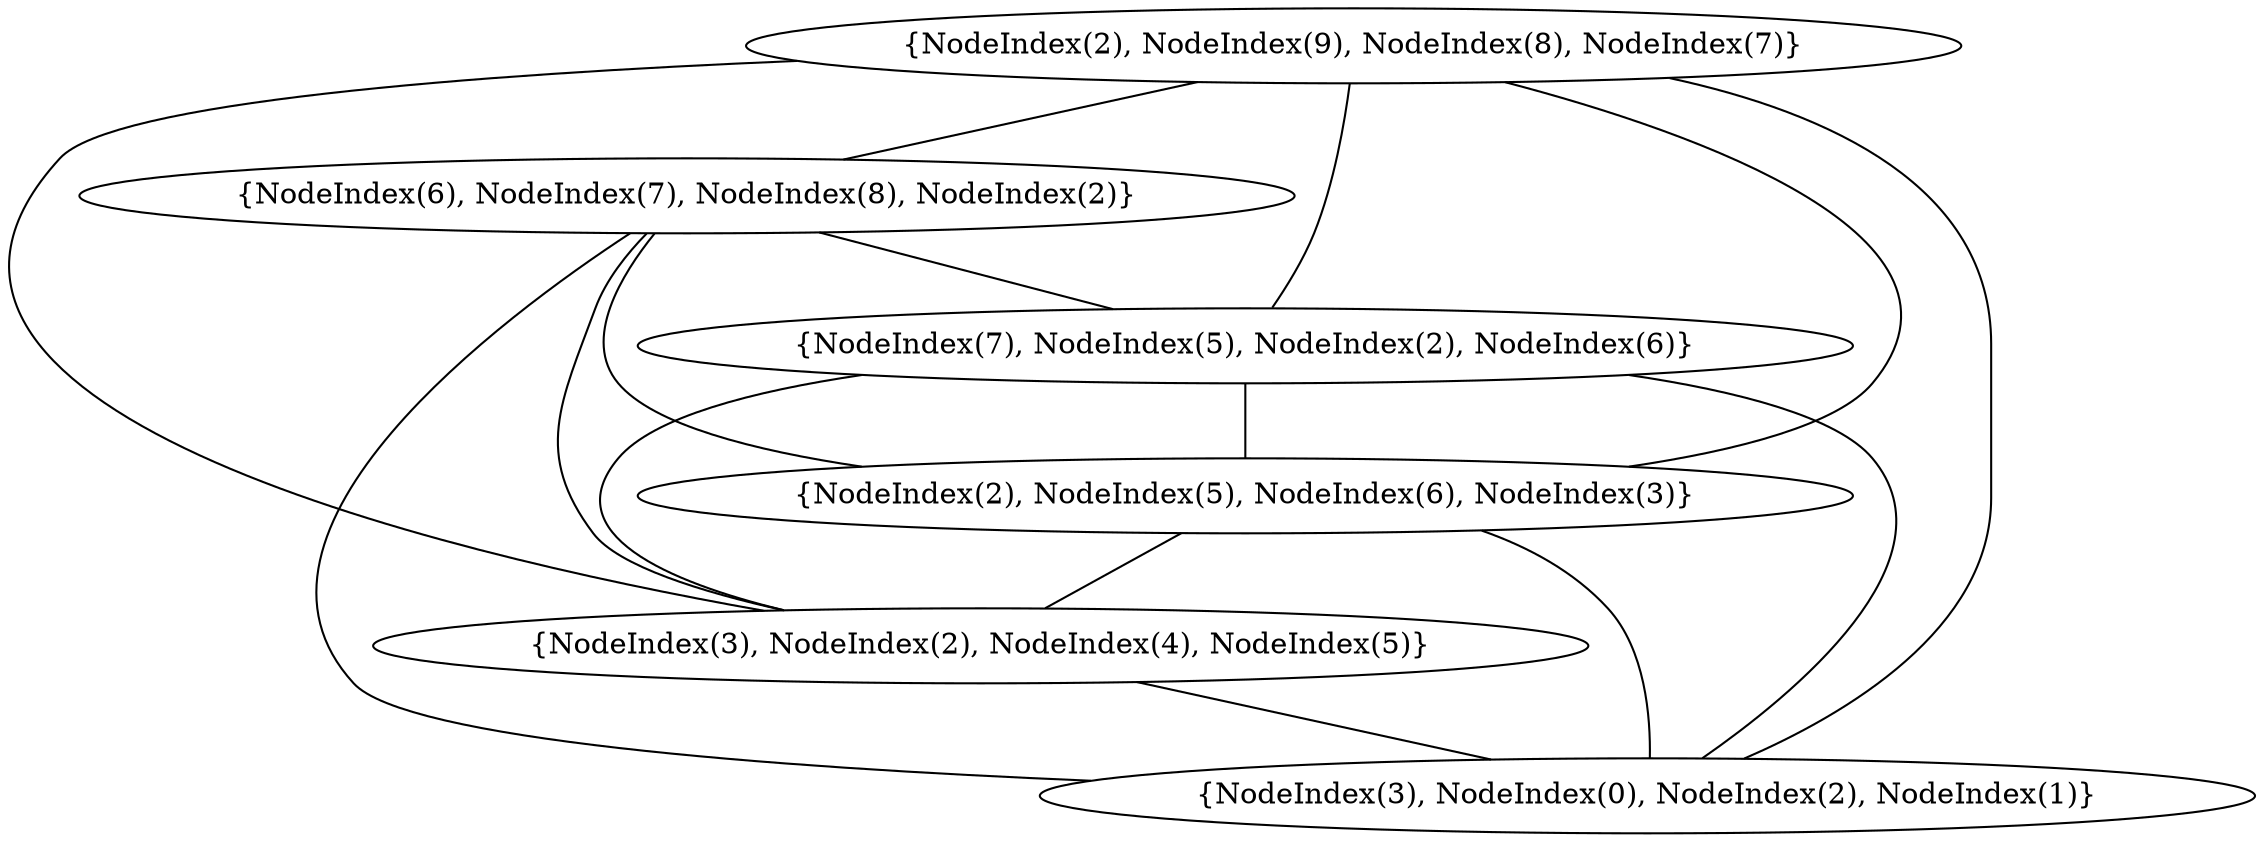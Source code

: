 graph {
    0 [ label = "{NodeIndex(3), NodeIndex(0), NodeIndex(2), NodeIndex(1)}" ]
    1 [ label = "{NodeIndex(3), NodeIndex(2), NodeIndex(4), NodeIndex(5)}" ]
    2 [ label = "{NodeIndex(2), NodeIndex(5), NodeIndex(6), NodeIndex(3)}" ]
    3 [ label = "{NodeIndex(7), NodeIndex(5), NodeIndex(2), NodeIndex(6)}" ]
    4 [ label = "{NodeIndex(6), NodeIndex(7), NodeIndex(8), NodeIndex(2)}" ]
    5 [ label = "{NodeIndex(2), NodeIndex(9), NodeIndex(8), NodeIndex(7)}" ]
    1 -- 0 [ ]
    2 -- 0 [ ]
    2 -- 1 [ ]
    3 -- 0 [ ]
    3 -- 1 [ ]
    3 -- 2 [ ]
    4 -- 0 [ ]
    4 -- 1 [ ]
    4 -- 2 [ ]
    4 -- 3 [ ]
    5 -- 0 [ ]
    5 -- 1 [ ]
    5 -- 2 [ ]
    5 -- 3 [ ]
    5 -- 4 [ ]
}
